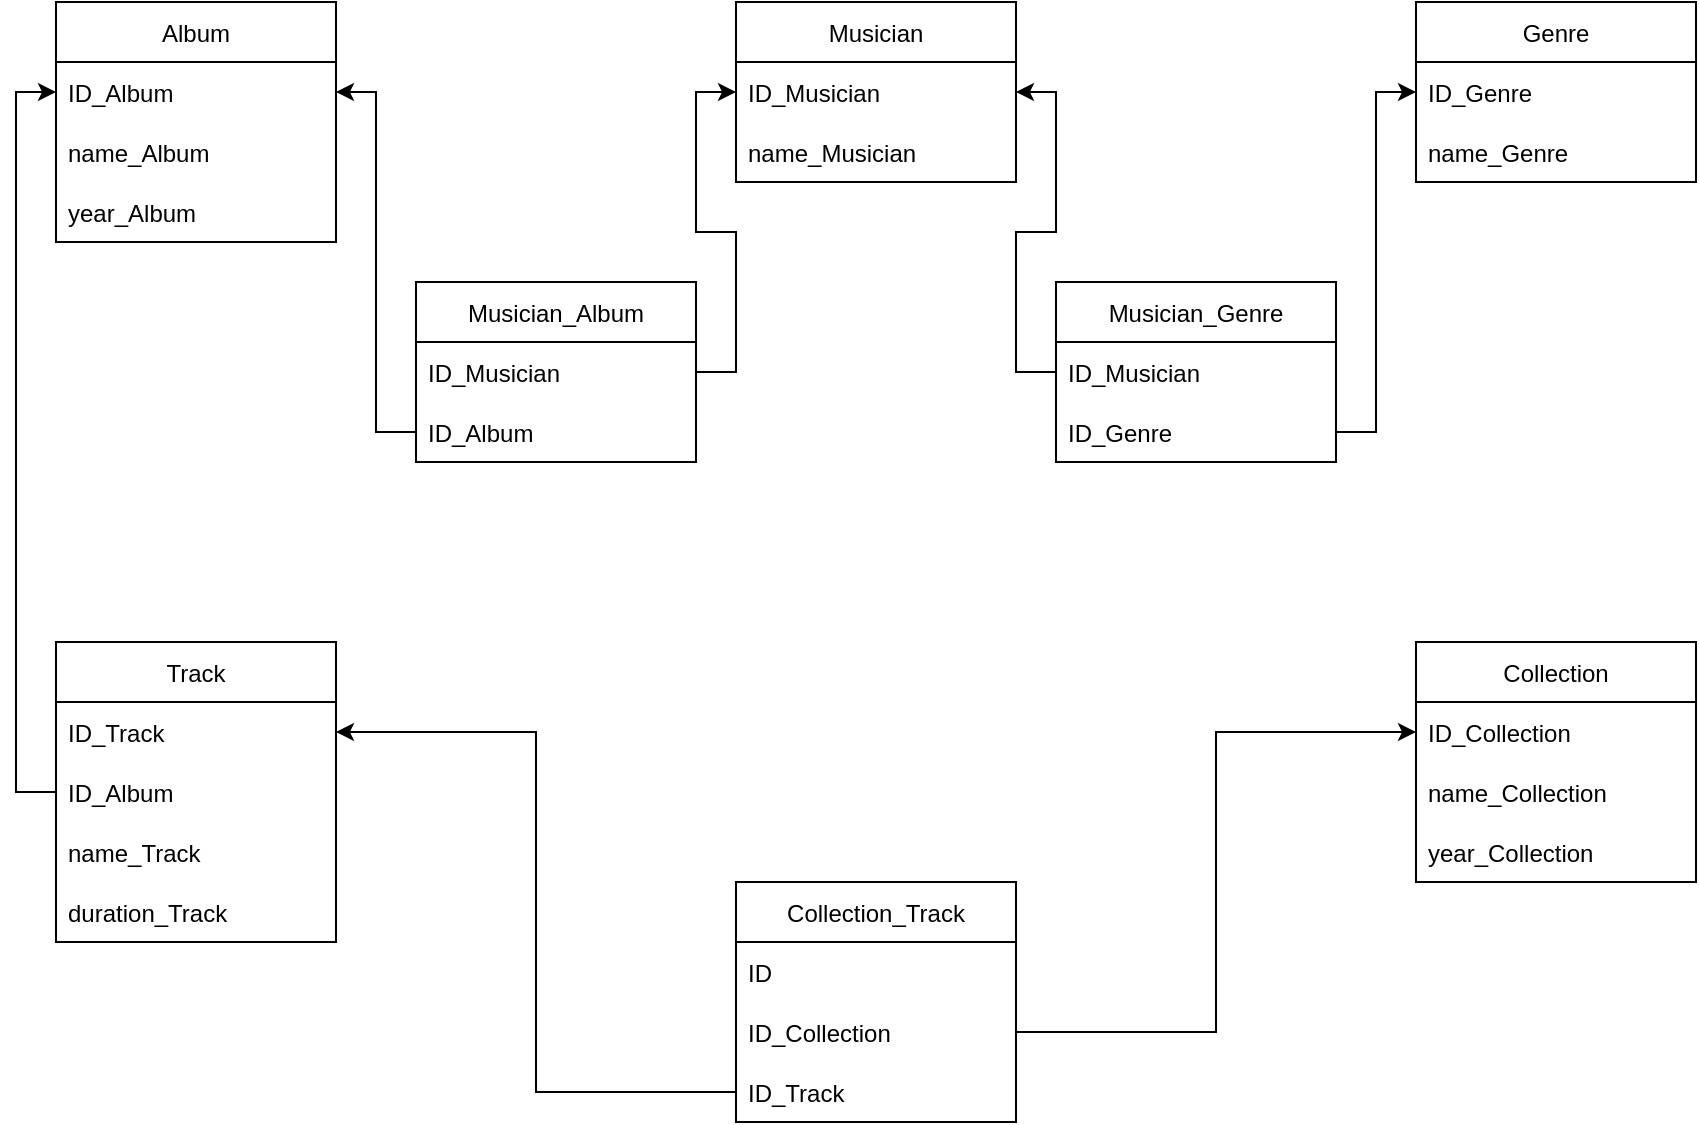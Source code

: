 <mxfile version="17.5.0" type="device"><diagram id="Co8InFpMQM6hzuVo2AhD" name="Page-1"><mxGraphModel dx="1929" dy="609" grid="1" gridSize="10" guides="1" tooltips="1" connect="1" arrows="1" fold="1" page="1" pageScale="1" pageWidth="827" pageHeight="1169" math="0" shadow="0"><root><mxCell id="0"/><mxCell id="1" parent="0"/><mxCell id="mpfHtcNWfa3byV1Bo10i-1" value="Musician" style="swimlane;fontStyle=0;childLayout=stackLayout;horizontal=1;startSize=30;horizontalStack=0;resizeParent=1;resizeParentMax=0;resizeLast=0;collapsible=1;marginBottom=0;" vertex="1" parent="1"><mxGeometry x="360" y="40" width="140" height="90" as="geometry"/></mxCell><mxCell id="mpfHtcNWfa3byV1Bo10i-2" value="ID_Musician" style="text;strokeColor=none;fillColor=none;align=left;verticalAlign=middle;spacingLeft=4;spacingRight=4;overflow=hidden;points=[[0,0.5],[1,0.5]];portConstraint=eastwest;rotatable=0;" vertex="1" parent="mpfHtcNWfa3byV1Bo10i-1"><mxGeometry y="30" width="140" height="30" as="geometry"/></mxCell><mxCell id="mpfHtcNWfa3byV1Bo10i-3" value="name_Musician" style="text;strokeColor=none;fillColor=none;align=left;verticalAlign=middle;spacingLeft=4;spacingRight=4;overflow=hidden;points=[[0,0.5],[1,0.5]];portConstraint=eastwest;rotatable=0;" vertex="1" parent="mpfHtcNWfa3byV1Bo10i-1"><mxGeometry y="60" width="140" height="30" as="geometry"/></mxCell><mxCell id="mpfHtcNWfa3byV1Bo10i-6" value="Album" style="swimlane;fontStyle=0;childLayout=stackLayout;horizontal=1;startSize=30;horizontalStack=0;resizeParent=1;resizeParentMax=0;resizeLast=0;collapsible=1;marginBottom=0;" vertex="1" parent="1"><mxGeometry x="20" y="40" width="140" height="120" as="geometry"/></mxCell><mxCell id="mpfHtcNWfa3byV1Bo10i-7" value="ID_Album" style="text;strokeColor=none;fillColor=none;align=left;verticalAlign=middle;spacingLeft=4;spacingRight=4;overflow=hidden;points=[[0,0.5],[1,0.5]];portConstraint=eastwest;rotatable=0;" vertex="1" parent="mpfHtcNWfa3byV1Bo10i-6"><mxGeometry y="30" width="140" height="30" as="geometry"/></mxCell><mxCell id="mpfHtcNWfa3byV1Bo10i-8" value="name_Album" style="text;strokeColor=none;fillColor=none;align=left;verticalAlign=middle;spacingLeft=4;spacingRight=4;overflow=hidden;points=[[0,0.5],[1,0.5]];portConstraint=eastwest;rotatable=0;" vertex="1" parent="mpfHtcNWfa3byV1Bo10i-6"><mxGeometry y="60" width="140" height="30" as="geometry"/></mxCell><mxCell id="mpfHtcNWfa3byV1Bo10i-9" value="year_Album" style="text;strokeColor=none;fillColor=none;align=left;verticalAlign=middle;spacingLeft=4;spacingRight=4;overflow=hidden;points=[[0,0.5],[1,0.5]];portConstraint=eastwest;rotatable=0;" vertex="1" parent="mpfHtcNWfa3byV1Bo10i-6"><mxGeometry y="90" width="140" height="30" as="geometry"/></mxCell><mxCell id="mpfHtcNWfa3byV1Bo10i-11" value="Track" style="swimlane;fontStyle=0;childLayout=stackLayout;horizontal=1;startSize=30;horizontalStack=0;resizeParent=1;resizeParentMax=0;resizeLast=0;collapsible=1;marginBottom=0;" vertex="1" parent="1"><mxGeometry x="20" y="360" width="140" height="150" as="geometry"/></mxCell><mxCell id="mpfHtcNWfa3byV1Bo10i-12" value="ID_Track" style="text;strokeColor=none;fillColor=none;align=left;verticalAlign=middle;spacingLeft=4;spacingRight=4;overflow=hidden;points=[[0,0.5],[1,0.5]];portConstraint=eastwest;rotatable=0;" vertex="1" parent="mpfHtcNWfa3byV1Bo10i-11"><mxGeometry y="30" width="140" height="30" as="geometry"/></mxCell><mxCell id="mpfHtcNWfa3byV1Bo10i-13" value="ID_Album" style="text;strokeColor=none;fillColor=none;align=left;verticalAlign=middle;spacingLeft=4;spacingRight=4;overflow=hidden;points=[[0,0.5],[1,0.5]];portConstraint=eastwest;rotatable=0;" vertex="1" parent="mpfHtcNWfa3byV1Bo10i-11"><mxGeometry y="60" width="140" height="30" as="geometry"/></mxCell><mxCell id="mpfHtcNWfa3byV1Bo10i-14" value="name_Track" style="text;strokeColor=none;fillColor=none;align=left;verticalAlign=middle;spacingLeft=4;spacingRight=4;overflow=hidden;points=[[0,0.5],[1,0.5]];portConstraint=eastwest;rotatable=0;" vertex="1" parent="mpfHtcNWfa3byV1Bo10i-11"><mxGeometry y="90" width="140" height="30" as="geometry"/></mxCell><mxCell id="mpfHtcNWfa3byV1Bo10i-15" value="duration_Track" style="text;strokeColor=none;fillColor=none;align=left;verticalAlign=middle;spacingLeft=4;spacingRight=4;overflow=hidden;points=[[0,0.5],[1,0.5]];portConstraint=eastwest;rotatable=0;" vertex="1" parent="mpfHtcNWfa3byV1Bo10i-11"><mxGeometry y="120" width="140" height="30" as="geometry"/></mxCell><mxCell id="mpfHtcNWfa3byV1Bo10i-16" value="Genre" style="swimlane;fontStyle=0;childLayout=stackLayout;horizontal=1;startSize=30;horizontalStack=0;resizeParent=1;resizeParentMax=0;resizeLast=0;collapsible=1;marginBottom=0;" vertex="1" parent="1"><mxGeometry x="700" y="40" width="140" height="90" as="geometry"/></mxCell><mxCell id="mpfHtcNWfa3byV1Bo10i-17" value="ID_Genre" style="text;strokeColor=none;fillColor=none;align=left;verticalAlign=middle;spacingLeft=4;spacingRight=4;overflow=hidden;points=[[0,0.5],[1,0.5]];portConstraint=eastwest;rotatable=0;" vertex="1" parent="mpfHtcNWfa3byV1Bo10i-16"><mxGeometry y="30" width="140" height="30" as="geometry"/></mxCell><mxCell id="mpfHtcNWfa3byV1Bo10i-18" value="name_Genre" style="text;strokeColor=none;fillColor=none;align=left;verticalAlign=middle;spacingLeft=4;spacingRight=4;overflow=hidden;points=[[0,0.5],[1,0.5]];portConstraint=eastwest;rotatable=0;" vertex="1" parent="mpfHtcNWfa3byV1Bo10i-16"><mxGeometry y="60" width="140" height="30" as="geometry"/></mxCell><mxCell id="mpfHtcNWfa3byV1Bo10i-20" value="Collection" style="swimlane;fontStyle=0;childLayout=stackLayout;horizontal=1;startSize=30;horizontalStack=0;resizeParent=1;resizeParentMax=0;resizeLast=0;collapsible=1;marginBottom=0;" vertex="1" parent="1"><mxGeometry x="700" y="360" width="140" height="120" as="geometry"/></mxCell><mxCell id="mpfHtcNWfa3byV1Bo10i-21" value="ID_Collection" style="text;strokeColor=none;fillColor=none;align=left;verticalAlign=middle;spacingLeft=4;spacingRight=4;overflow=hidden;points=[[0,0.5],[1,0.5]];portConstraint=eastwest;rotatable=0;" vertex="1" parent="mpfHtcNWfa3byV1Bo10i-20"><mxGeometry y="30" width="140" height="30" as="geometry"/></mxCell><mxCell id="mpfHtcNWfa3byV1Bo10i-22" value="name_Collection" style="text;strokeColor=none;fillColor=none;align=left;verticalAlign=middle;spacingLeft=4;spacingRight=4;overflow=hidden;points=[[0,0.5],[1,0.5]];portConstraint=eastwest;rotatable=0;" vertex="1" parent="mpfHtcNWfa3byV1Bo10i-20"><mxGeometry y="60" width="140" height="30" as="geometry"/></mxCell><mxCell id="mpfHtcNWfa3byV1Bo10i-23" value="year_Collection" style="text;strokeColor=none;fillColor=none;align=left;verticalAlign=middle;spacingLeft=4;spacingRight=4;overflow=hidden;points=[[0,0.5],[1,0.5]];portConstraint=eastwest;rotatable=0;" vertex="1" parent="mpfHtcNWfa3byV1Bo10i-20"><mxGeometry y="90" width="140" height="30" as="geometry"/></mxCell><mxCell id="mpfHtcNWfa3byV1Bo10i-24" value="Musician_Album" style="swimlane;fontStyle=0;childLayout=stackLayout;horizontal=1;startSize=30;horizontalStack=0;resizeParent=1;resizeParentMax=0;resizeLast=0;collapsible=1;marginBottom=0;" vertex="1" parent="1"><mxGeometry x="200" y="180" width="140" height="90" as="geometry"/></mxCell><mxCell id="mpfHtcNWfa3byV1Bo10i-25" value="ID_Musician" style="text;strokeColor=none;fillColor=none;align=left;verticalAlign=middle;spacingLeft=4;spacingRight=4;overflow=hidden;points=[[0,0.5],[1,0.5]];portConstraint=eastwest;rotatable=0;" vertex="1" parent="mpfHtcNWfa3byV1Bo10i-24"><mxGeometry y="30" width="140" height="30" as="geometry"/></mxCell><mxCell id="mpfHtcNWfa3byV1Bo10i-26" value="ID_Album" style="text;strokeColor=none;fillColor=none;align=left;verticalAlign=middle;spacingLeft=4;spacingRight=4;overflow=hidden;points=[[0,0.5],[1,0.5]];portConstraint=eastwest;rotatable=0;" vertex="1" parent="mpfHtcNWfa3byV1Bo10i-24"><mxGeometry y="60" width="140" height="30" as="geometry"/></mxCell><mxCell id="mpfHtcNWfa3byV1Bo10i-28" value="Musician_Genre" style="swimlane;fontStyle=0;childLayout=stackLayout;horizontal=1;startSize=30;horizontalStack=0;resizeParent=1;resizeParentMax=0;resizeLast=0;collapsible=1;marginBottom=0;" vertex="1" parent="1"><mxGeometry x="520" y="180" width="140" height="90" as="geometry"/></mxCell><mxCell id="mpfHtcNWfa3byV1Bo10i-29" value="ID_Musician" style="text;strokeColor=none;fillColor=none;align=left;verticalAlign=middle;spacingLeft=4;spacingRight=4;overflow=hidden;points=[[0,0.5],[1,0.5]];portConstraint=eastwest;rotatable=0;" vertex="1" parent="mpfHtcNWfa3byV1Bo10i-28"><mxGeometry y="30" width="140" height="30" as="geometry"/></mxCell><mxCell id="mpfHtcNWfa3byV1Bo10i-30" value="ID_Genre" style="text;strokeColor=none;fillColor=none;align=left;verticalAlign=middle;spacingLeft=4;spacingRight=4;overflow=hidden;points=[[0,0.5],[1,0.5]];portConstraint=eastwest;rotatable=0;" vertex="1" parent="mpfHtcNWfa3byV1Bo10i-28"><mxGeometry y="60" width="140" height="30" as="geometry"/></mxCell><mxCell id="mpfHtcNWfa3byV1Bo10i-32" value="Collection_Track" style="swimlane;fontStyle=0;childLayout=stackLayout;horizontal=1;startSize=30;horizontalStack=0;resizeParent=1;resizeParentMax=0;resizeLast=0;collapsible=1;marginBottom=0;" vertex="1" parent="1"><mxGeometry x="360" y="480" width="140" height="120" as="geometry"/></mxCell><mxCell id="mpfHtcNWfa3byV1Bo10i-33" value="ID" style="text;strokeColor=none;fillColor=none;align=left;verticalAlign=middle;spacingLeft=4;spacingRight=4;overflow=hidden;points=[[0,0.5],[1,0.5]];portConstraint=eastwest;rotatable=0;" vertex="1" parent="mpfHtcNWfa3byV1Bo10i-32"><mxGeometry y="30" width="140" height="30" as="geometry"/></mxCell><mxCell id="mpfHtcNWfa3byV1Bo10i-34" value="ID_Collection" style="text;strokeColor=none;fillColor=none;align=left;verticalAlign=middle;spacingLeft=4;spacingRight=4;overflow=hidden;points=[[0,0.5],[1,0.5]];portConstraint=eastwest;rotatable=0;" vertex="1" parent="mpfHtcNWfa3byV1Bo10i-32"><mxGeometry y="60" width="140" height="30" as="geometry"/></mxCell><mxCell id="mpfHtcNWfa3byV1Bo10i-35" value="ID_Track" style="text;strokeColor=none;fillColor=none;align=left;verticalAlign=middle;spacingLeft=4;spacingRight=4;overflow=hidden;points=[[0,0.5],[1,0.5]];portConstraint=eastwest;rotatable=0;" vertex="1" parent="mpfHtcNWfa3byV1Bo10i-32"><mxGeometry y="90" width="140" height="30" as="geometry"/></mxCell><mxCell id="mpfHtcNWfa3byV1Bo10i-36" style="edgeStyle=orthogonalEdgeStyle;rounded=0;orthogonalLoop=1;jettySize=auto;html=1;exitX=0;exitY=0.5;exitDx=0;exitDy=0;entryX=0;entryY=0.5;entryDx=0;entryDy=0;" edge="1" parent="1" source="mpfHtcNWfa3byV1Bo10i-13" target="mpfHtcNWfa3byV1Bo10i-7"><mxGeometry relative="1" as="geometry"/></mxCell><mxCell id="mpfHtcNWfa3byV1Bo10i-37" style="edgeStyle=orthogonalEdgeStyle;rounded=0;orthogonalLoop=1;jettySize=auto;html=1;exitX=1;exitY=0.5;exitDx=0;exitDy=0;entryX=0;entryY=0.5;entryDx=0;entryDy=0;" edge="1" parent="1" source="mpfHtcNWfa3byV1Bo10i-25" target="mpfHtcNWfa3byV1Bo10i-2"><mxGeometry relative="1" as="geometry"/></mxCell><mxCell id="mpfHtcNWfa3byV1Bo10i-38" style="edgeStyle=orthogonalEdgeStyle;rounded=0;orthogonalLoop=1;jettySize=auto;html=1;exitX=0;exitY=0.5;exitDx=0;exitDy=0;entryX=1;entryY=0.5;entryDx=0;entryDy=0;" edge="1" parent="1" source="mpfHtcNWfa3byV1Bo10i-26" target="mpfHtcNWfa3byV1Bo10i-7"><mxGeometry relative="1" as="geometry"/></mxCell><mxCell id="mpfHtcNWfa3byV1Bo10i-39" style="edgeStyle=orthogonalEdgeStyle;rounded=0;orthogonalLoop=1;jettySize=auto;html=1;exitX=0;exitY=0.5;exitDx=0;exitDy=0;entryX=1;entryY=0.5;entryDx=0;entryDy=0;" edge="1" parent="1" source="mpfHtcNWfa3byV1Bo10i-29" target="mpfHtcNWfa3byV1Bo10i-2"><mxGeometry relative="1" as="geometry"/></mxCell><mxCell id="mpfHtcNWfa3byV1Bo10i-40" style="edgeStyle=orthogonalEdgeStyle;rounded=0;orthogonalLoop=1;jettySize=auto;html=1;exitX=1;exitY=0.5;exitDx=0;exitDy=0;entryX=0;entryY=0.5;entryDx=0;entryDy=0;" edge="1" parent="1" source="mpfHtcNWfa3byV1Bo10i-30" target="mpfHtcNWfa3byV1Bo10i-17"><mxGeometry relative="1" as="geometry"/></mxCell><mxCell id="mpfHtcNWfa3byV1Bo10i-42" style="edgeStyle=orthogonalEdgeStyle;rounded=0;orthogonalLoop=1;jettySize=auto;html=1;exitX=1;exitY=0.5;exitDx=0;exitDy=0;entryX=0;entryY=0.5;entryDx=0;entryDy=0;" edge="1" parent="1" source="mpfHtcNWfa3byV1Bo10i-34" target="mpfHtcNWfa3byV1Bo10i-21"><mxGeometry relative="1" as="geometry"/></mxCell><mxCell id="mpfHtcNWfa3byV1Bo10i-43" style="edgeStyle=orthogonalEdgeStyle;rounded=0;orthogonalLoop=1;jettySize=auto;html=1;exitX=0;exitY=0.5;exitDx=0;exitDy=0;entryX=1;entryY=0.5;entryDx=0;entryDy=0;" edge="1" parent="1" source="mpfHtcNWfa3byV1Bo10i-35" target="mpfHtcNWfa3byV1Bo10i-12"><mxGeometry relative="1" as="geometry"/></mxCell></root></mxGraphModel></diagram></mxfile>